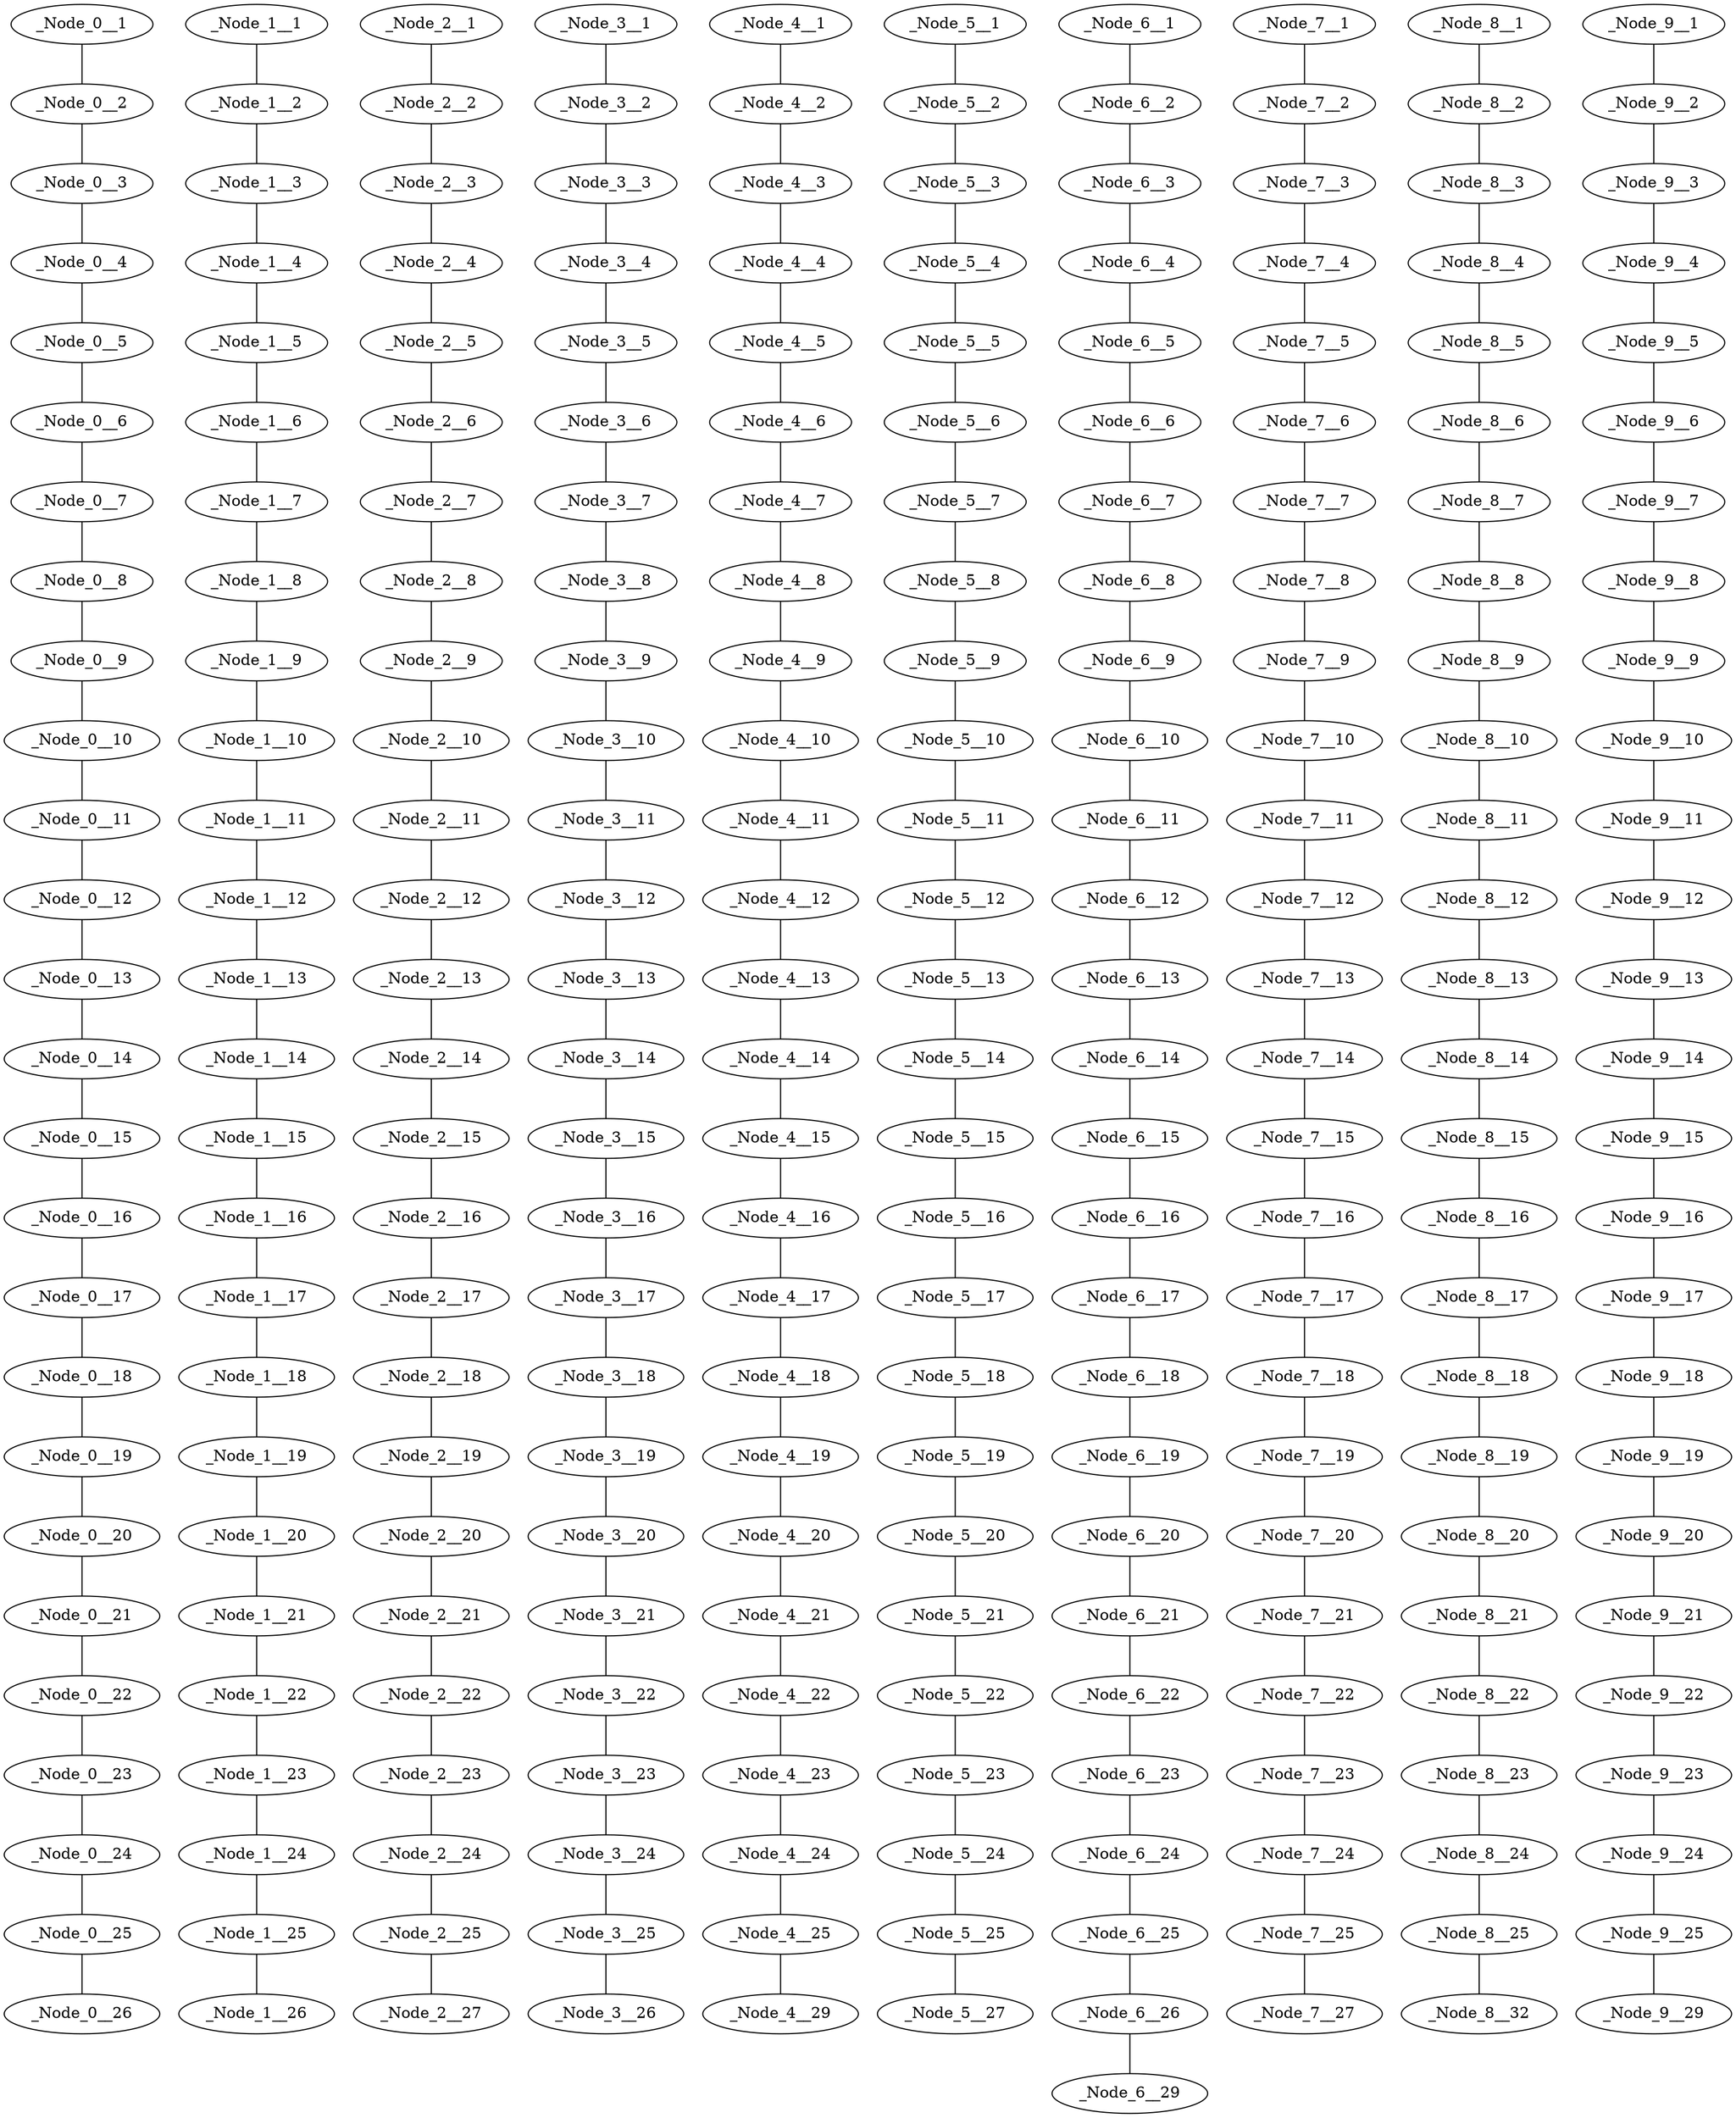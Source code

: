// Longest block Chain
graph {
	_Node_0__1
	_Node_0__2
	_Node_0__1 -- _Node_0__2
	_Node_0__3
	_Node_0__2 -- _Node_0__3
	_Node_0__4
	_Node_0__3 -- _Node_0__4
	_Node_0__5
	_Node_0__4 -- _Node_0__5
	_Node_0__6
	_Node_0__5 -- _Node_0__6
	_Node_0__7
	_Node_0__6 -- _Node_0__7
	_Node_0__8
	_Node_0__7 -- _Node_0__8
	_Node_0__9
	_Node_0__8 -- _Node_0__9
	_Node_0__10
	_Node_0__9 -- _Node_0__10
	_Node_0__11
	_Node_0__10 -- _Node_0__11
	_Node_0__12
	_Node_0__11 -- _Node_0__12
	_Node_0__13
	_Node_0__12 -- _Node_0__13
	_Node_0__14
	_Node_0__13 -- _Node_0__14
	_Node_0__15
	_Node_0__14 -- _Node_0__15
	_Node_0__16
	_Node_0__15 -- _Node_0__16
	_Node_0__17
	_Node_0__16 -- _Node_0__17
	_Node_0__18
	_Node_0__17 -- _Node_0__18
	_Node_0__19
	_Node_0__18 -- _Node_0__19
	_Node_0__20
	_Node_0__19 -- _Node_0__20
	_Node_0__21
	_Node_0__20 -- _Node_0__21
	_Node_0__22
	_Node_0__21 -- _Node_0__22
	_Node_0__23
	_Node_0__22 -- _Node_0__23
	_Node_0__24
	_Node_0__23 -- _Node_0__24
	_Node_0__25
	_Node_0__24 -- _Node_0__25
	_Node_0__26
	_Node_0__25 -- _Node_0__26
	_Node_1__1
	_Node_1__2
	_Node_1__1 -- _Node_1__2
	_Node_1__3
	_Node_1__2 -- _Node_1__3
	_Node_1__4
	_Node_1__3 -- _Node_1__4
	_Node_1__5
	_Node_1__4 -- _Node_1__5
	_Node_1__6
	_Node_1__5 -- _Node_1__6
	_Node_1__7
	_Node_1__6 -- _Node_1__7
	_Node_1__8
	_Node_1__7 -- _Node_1__8
	_Node_1__9
	_Node_1__8 -- _Node_1__9
	_Node_1__10
	_Node_1__9 -- _Node_1__10
	_Node_1__11
	_Node_1__10 -- _Node_1__11
	_Node_1__12
	_Node_1__11 -- _Node_1__12
	_Node_1__13
	_Node_1__12 -- _Node_1__13
	_Node_1__14
	_Node_1__13 -- _Node_1__14
	_Node_1__15
	_Node_1__14 -- _Node_1__15
	_Node_1__16
	_Node_1__15 -- _Node_1__16
	_Node_1__17
	_Node_1__16 -- _Node_1__17
	_Node_1__18
	_Node_1__17 -- _Node_1__18
	_Node_1__19
	_Node_1__18 -- _Node_1__19
	_Node_1__20
	_Node_1__19 -- _Node_1__20
	_Node_1__21
	_Node_1__20 -- _Node_1__21
	_Node_1__22
	_Node_1__21 -- _Node_1__22
	_Node_1__23
	_Node_1__22 -- _Node_1__23
	_Node_1__24
	_Node_1__23 -- _Node_1__24
	_Node_1__25
	_Node_1__24 -- _Node_1__25
	_Node_1__26
	_Node_1__25 -- _Node_1__26
	_Node_2__1
	_Node_2__2
	_Node_2__1 -- _Node_2__2
	_Node_2__3
	_Node_2__2 -- _Node_2__3
	_Node_2__4
	_Node_2__3 -- _Node_2__4
	_Node_2__5
	_Node_2__4 -- _Node_2__5
	_Node_2__6
	_Node_2__5 -- _Node_2__6
	_Node_2__7
	_Node_2__6 -- _Node_2__7
	_Node_2__8
	_Node_2__7 -- _Node_2__8
	_Node_2__9
	_Node_2__8 -- _Node_2__9
	_Node_2__10
	_Node_2__9 -- _Node_2__10
	_Node_2__11
	_Node_2__10 -- _Node_2__11
	_Node_2__12
	_Node_2__11 -- _Node_2__12
	_Node_2__13
	_Node_2__12 -- _Node_2__13
	_Node_2__14
	_Node_2__13 -- _Node_2__14
	_Node_2__15
	_Node_2__14 -- _Node_2__15
	_Node_2__16
	_Node_2__15 -- _Node_2__16
	_Node_2__17
	_Node_2__16 -- _Node_2__17
	_Node_2__18
	_Node_2__17 -- _Node_2__18
	_Node_2__19
	_Node_2__18 -- _Node_2__19
	_Node_2__20
	_Node_2__19 -- _Node_2__20
	_Node_2__21
	_Node_2__20 -- _Node_2__21
	_Node_2__22
	_Node_2__21 -- _Node_2__22
	_Node_2__23
	_Node_2__22 -- _Node_2__23
	_Node_2__24
	_Node_2__23 -- _Node_2__24
	_Node_2__25
	_Node_2__24 -- _Node_2__25
	_Node_2__27
	_Node_2__25 -- _Node_2__27
	_Node_3__1
	_Node_3__2
	_Node_3__1 -- _Node_3__2
	_Node_3__3
	_Node_3__2 -- _Node_3__3
	_Node_3__4
	_Node_3__3 -- _Node_3__4
	_Node_3__5
	_Node_3__4 -- _Node_3__5
	_Node_3__6
	_Node_3__5 -- _Node_3__6
	_Node_3__7
	_Node_3__6 -- _Node_3__7
	_Node_3__8
	_Node_3__7 -- _Node_3__8
	_Node_3__9
	_Node_3__8 -- _Node_3__9
	_Node_3__10
	_Node_3__9 -- _Node_3__10
	_Node_3__11
	_Node_3__10 -- _Node_3__11
	_Node_3__12
	_Node_3__11 -- _Node_3__12
	_Node_3__13
	_Node_3__12 -- _Node_3__13
	_Node_3__14
	_Node_3__13 -- _Node_3__14
	_Node_3__15
	_Node_3__14 -- _Node_3__15
	_Node_3__16
	_Node_3__15 -- _Node_3__16
	_Node_3__17
	_Node_3__16 -- _Node_3__17
	_Node_3__18
	_Node_3__17 -- _Node_3__18
	_Node_3__19
	_Node_3__18 -- _Node_3__19
	_Node_3__20
	_Node_3__19 -- _Node_3__20
	_Node_3__21
	_Node_3__20 -- _Node_3__21
	_Node_3__22
	_Node_3__21 -- _Node_3__22
	_Node_3__23
	_Node_3__22 -- _Node_3__23
	_Node_3__24
	_Node_3__23 -- _Node_3__24
	_Node_3__25
	_Node_3__24 -- _Node_3__25
	_Node_3__26
	_Node_3__25 -- _Node_3__26
	_Node_4__1
	_Node_4__2
	_Node_4__1 -- _Node_4__2
	_Node_4__3
	_Node_4__2 -- _Node_4__3
	_Node_4__4
	_Node_4__3 -- _Node_4__4
	_Node_4__5
	_Node_4__4 -- _Node_4__5
	_Node_4__6
	_Node_4__5 -- _Node_4__6
	_Node_4__7
	_Node_4__6 -- _Node_4__7
	_Node_4__8
	_Node_4__7 -- _Node_4__8
	_Node_4__9
	_Node_4__8 -- _Node_4__9
	_Node_4__10
	_Node_4__9 -- _Node_4__10
	_Node_4__11
	_Node_4__10 -- _Node_4__11
	_Node_4__12
	_Node_4__11 -- _Node_4__12
	_Node_4__13
	_Node_4__12 -- _Node_4__13
	_Node_4__14
	_Node_4__13 -- _Node_4__14
	_Node_4__15
	_Node_4__14 -- _Node_4__15
	_Node_4__16
	_Node_4__15 -- _Node_4__16
	_Node_4__17
	_Node_4__16 -- _Node_4__17
	_Node_4__18
	_Node_4__17 -- _Node_4__18
	_Node_4__19
	_Node_4__18 -- _Node_4__19
	_Node_4__20
	_Node_4__19 -- _Node_4__20
	_Node_4__21
	_Node_4__20 -- _Node_4__21
	_Node_4__22
	_Node_4__21 -- _Node_4__22
	_Node_4__23
	_Node_4__22 -- _Node_4__23
	_Node_4__24
	_Node_4__23 -- _Node_4__24
	_Node_4__25
	_Node_4__24 -- _Node_4__25
	_Node_4__29
	_Node_4__25 -- _Node_4__29
	_Node_5__1
	_Node_5__2
	_Node_5__1 -- _Node_5__2
	_Node_5__3
	_Node_5__2 -- _Node_5__3
	_Node_5__4
	_Node_5__3 -- _Node_5__4
	_Node_5__5
	_Node_5__4 -- _Node_5__5
	_Node_5__6
	_Node_5__5 -- _Node_5__6
	_Node_5__7
	_Node_5__6 -- _Node_5__7
	_Node_5__8
	_Node_5__7 -- _Node_5__8
	_Node_5__9
	_Node_5__8 -- _Node_5__9
	_Node_5__10
	_Node_5__9 -- _Node_5__10
	_Node_5__11
	_Node_5__10 -- _Node_5__11
	_Node_5__12
	_Node_5__11 -- _Node_5__12
	_Node_5__13
	_Node_5__12 -- _Node_5__13
	_Node_5__14
	_Node_5__13 -- _Node_5__14
	_Node_5__15
	_Node_5__14 -- _Node_5__15
	_Node_5__16
	_Node_5__15 -- _Node_5__16
	_Node_5__17
	_Node_5__16 -- _Node_5__17
	_Node_5__18
	_Node_5__17 -- _Node_5__18
	_Node_5__19
	_Node_5__18 -- _Node_5__19
	_Node_5__20
	_Node_5__19 -- _Node_5__20
	_Node_5__21
	_Node_5__20 -- _Node_5__21
	_Node_5__22
	_Node_5__21 -- _Node_5__22
	_Node_5__23
	_Node_5__22 -- _Node_5__23
	_Node_5__24
	_Node_5__23 -- _Node_5__24
	_Node_5__25
	_Node_5__24 -- _Node_5__25
	_Node_5__27
	_Node_5__25 -- _Node_5__27
	_Node_6__1
	_Node_6__2
	_Node_6__1 -- _Node_6__2
	_Node_6__3
	_Node_6__2 -- _Node_6__3
	_Node_6__4
	_Node_6__3 -- _Node_6__4
	_Node_6__5
	_Node_6__4 -- _Node_6__5
	_Node_6__6
	_Node_6__5 -- _Node_6__6
	_Node_6__7
	_Node_6__6 -- _Node_6__7
	_Node_6__8
	_Node_6__7 -- _Node_6__8
	_Node_6__9
	_Node_6__8 -- _Node_6__9
	_Node_6__10
	_Node_6__9 -- _Node_6__10
	_Node_6__11
	_Node_6__10 -- _Node_6__11
	_Node_6__12
	_Node_6__11 -- _Node_6__12
	_Node_6__13
	_Node_6__12 -- _Node_6__13
	_Node_6__14
	_Node_6__13 -- _Node_6__14
	_Node_6__15
	_Node_6__14 -- _Node_6__15
	_Node_6__16
	_Node_6__15 -- _Node_6__16
	_Node_6__17
	_Node_6__16 -- _Node_6__17
	_Node_6__18
	_Node_6__17 -- _Node_6__18
	_Node_6__19
	_Node_6__18 -- _Node_6__19
	_Node_6__20
	_Node_6__19 -- _Node_6__20
	_Node_6__21
	_Node_6__20 -- _Node_6__21
	_Node_6__22
	_Node_6__21 -- _Node_6__22
	_Node_6__23
	_Node_6__22 -- _Node_6__23
	_Node_6__24
	_Node_6__23 -- _Node_6__24
	_Node_6__25
	_Node_6__24 -- _Node_6__25
	_Node_6__26
	_Node_6__25 -- _Node_6__26
	_Node_6__29
	_Node_6__26 -- _Node_6__29
	_Node_7__1
	_Node_7__2
	_Node_7__1 -- _Node_7__2
	_Node_7__3
	_Node_7__2 -- _Node_7__3
	_Node_7__4
	_Node_7__3 -- _Node_7__4
	_Node_7__5
	_Node_7__4 -- _Node_7__5
	_Node_7__6
	_Node_7__5 -- _Node_7__6
	_Node_7__7
	_Node_7__6 -- _Node_7__7
	_Node_7__8
	_Node_7__7 -- _Node_7__8
	_Node_7__9
	_Node_7__8 -- _Node_7__9
	_Node_7__10
	_Node_7__9 -- _Node_7__10
	_Node_7__11
	_Node_7__10 -- _Node_7__11
	_Node_7__12
	_Node_7__11 -- _Node_7__12
	_Node_7__13
	_Node_7__12 -- _Node_7__13
	_Node_7__14
	_Node_7__13 -- _Node_7__14
	_Node_7__15
	_Node_7__14 -- _Node_7__15
	_Node_7__16
	_Node_7__15 -- _Node_7__16
	_Node_7__17
	_Node_7__16 -- _Node_7__17
	_Node_7__18
	_Node_7__17 -- _Node_7__18
	_Node_7__19
	_Node_7__18 -- _Node_7__19
	_Node_7__20
	_Node_7__19 -- _Node_7__20
	_Node_7__21
	_Node_7__20 -- _Node_7__21
	_Node_7__22
	_Node_7__21 -- _Node_7__22
	_Node_7__23
	_Node_7__22 -- _Node_7__23
	_Node_7__24
	_Node_7__23 -- _Node_7__24
	_Node_7__25
	_Node_7__24 -- _Node_7__25
	_Node_7__27
	_Node_7__25 -- _Node_7__27
	_Node_8__1
	_Node_8__2
	_Node_8__1 -- _Node_8__2
	_Node_8__3
	_Node_8__2 -- _Node_8__3
	_Node_8__4
	_Node_8__3 -- _Node_8__4
	_Node_8__5
	_Node_8__4 -- _Node_8__5
	_Node_8__6
	_Node_8__5 -- _Node_8__6
	_Node_8__7
	_Node_8__6 -- _Node_8__7
	_Node_8__8
	_Node_8__7 -- _Node_8__8
	_Node_8__9
	_Node_8__8 -- _Node_8__9
	_Node_8__10
	_Node_8__9 -- _Node_8__10
	_Node_8__11
	_Node_8__10 -- _Node_8__11
	_Node_8__12
	_Node_8__11 -- _Node_8__12
	_Node_8__13
	_Node_8__12 -- _Node_8__13
	_Node_8__14
	_Node_8__13 -- _Node_8__14
	_Node_8__15
	_Node_8__14 -- _Node_8__15
	_Node_8__16
	_Node_8__15 -- _Node_8__16
	_Node_8__17
	_Node_8__16 -- _Node_8__17
	_Node_8__18
	_Node_8__17 -- _Node_8__18
	_Node_8__19
	_Node_8__18 -- _Node_8__19
	_Node_8__20
	_Node_8__19 -- _Node_8__20
	_Node_8__21
	_Node_8__20 -- _Node_8__21
	_Node_8__22
	_Node_8__21 -- _Node_8__22
	_Node_8__23
	_Node_8__22 -- _Node_8__23
	_Node_8__24
	_Node_8__23 -- _Node_8__24
	_Node_8__25
	_Node_8__24 -- _Node_8__25
	_Node_8__32
	_Node_8__25 -- _Node_8__32
	_Node_9__1
	_Node_9__2
	_Node_9__1 -- _Node_9__2
	_Node_9__3
	_Node_9__2 -- _Node_9__3
	_Node_9__4
	_Node_9__3 -- _Node_9__4
	_Node_9__5
	_Node_9__4 -- _Node_9__5
	_Node_9__6
	_Node_9__5 -- _Node_9__6
	_Node_9__7
	_Node_9__6 -- _Node_9__7
	_Node_9__8
	_Node_9__7 -- _Node_9__8
	_Node_9__9
	_Node_9__8 -- _Node_9__9
	_Node_9__10
	_Node_9__9 -- _Node_9__10
	_Node_9__11
	_Node_9__10 -- _Node_9__11
	_Node_9__12
	_Node_9__11 -- _Node_9__12
	_Node_9__13
	_Node_9__12 -- _Node_9__13
	_Node_9__14
	_Node_9__13 -- _Node_9__14
	_Node_9__15
	_Node_9__14 -- _Node_9__15
	_Node_9__16
	_Node_9__15 -- _Node_9__16
	_Node_9__17
	_Node_9__16 -- _Node_9__17
	_Node_9__18
	_Node_9__17 -- _Node_9__18
	_Node_9__19
	_Node_9__18 -- _Node_9__19
	_Node_9__20
	_Node_9__19 -- _Node_9__20
	_Node_9__21
	_Node_9__20 -- _Node_9__21
	_Node_9__22
	_Node_9__21 -- _Node_9__22
	_Node_9__23
	_Node_9__22 -- _Node_9__23
	_Node_9__24
	_Node_9__23 -- _Node_9__24
	_Node_9__25
	_Node_9__24 -- _Node_9__25
	_Node_9__29
	_Node_9__25 -- _Node_9__29
}
